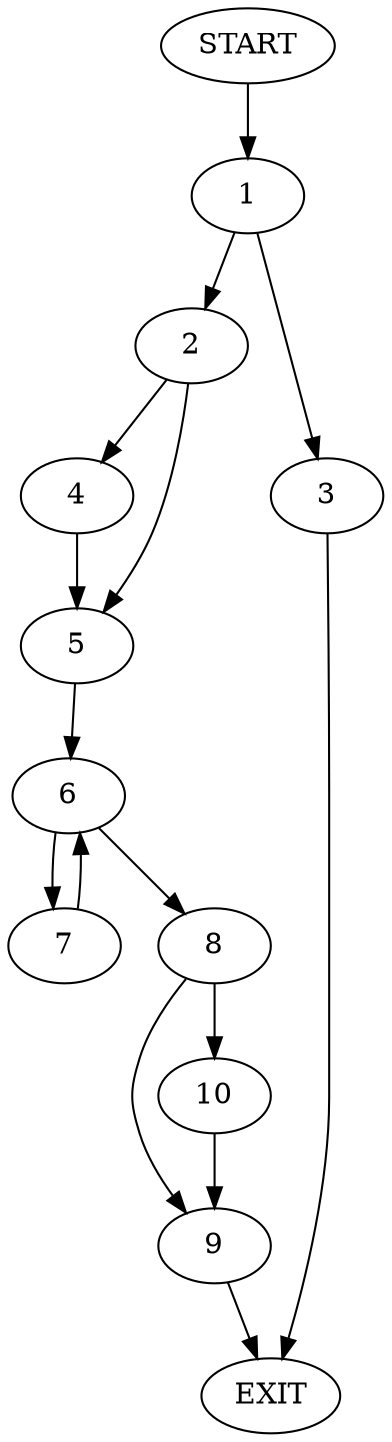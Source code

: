 digraph {
0 [label="START"]
11 [label="EXIT"]
0 -> 1
1 -> 2
1 -> 3
3 -> 11
2 -> 4
2 -> 5
4 -> 5
5 -> 6
6 -> 7
6 -> 8
7 -> 6
8 -> 9
8 -> 10
9 -> 11
10 -> 9
}
